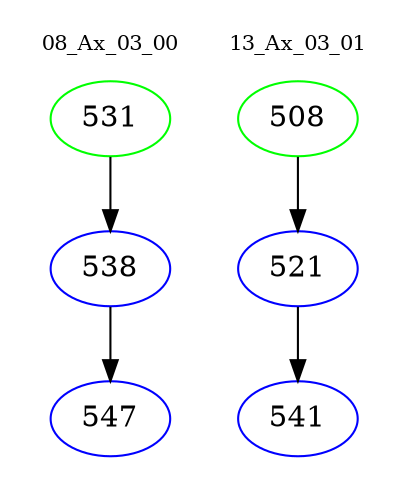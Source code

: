 digraph{
subgraph cluster_0 {
color = white
label = "08_Ax_03_00";
fontsize=10;
T0_531 [label="531", color="green"]
T0_531 -> T0_538 [color="black"]
T0_538 [label="538", color="blue"]
T0_538 -> T0_547 [color="black"]
T0_547 [label="547", color="blue"]
}
subgraph cluster_1 {
color = white
label = "13_Ax_03_01";
fontsize=10;
T1_508 [label="508", color="green"]
T1_508 -> T1_521 [color="black"]
T1_521 [label="521", color="blue"]
T1_521 -> T1_541 [color="black"]
T1_541 [label="541", color="blue"]
}
}
